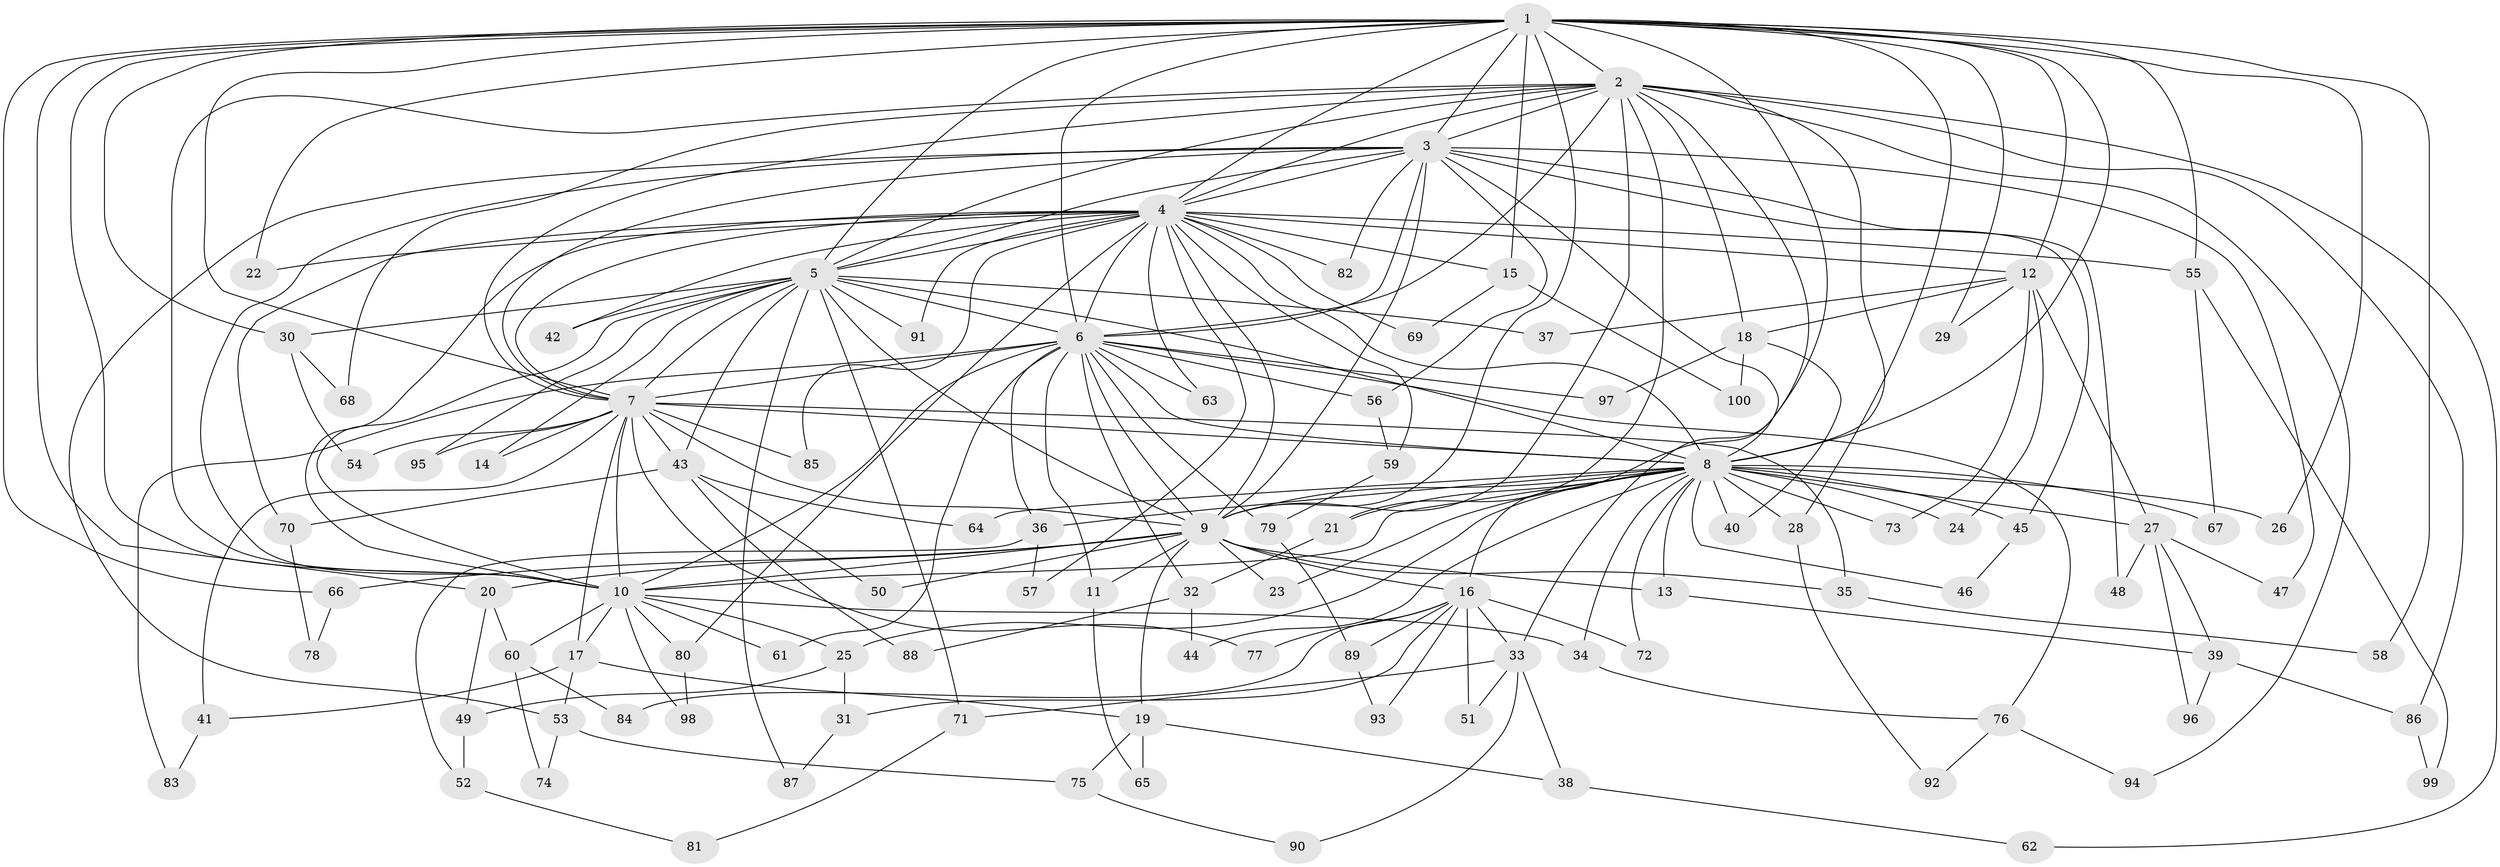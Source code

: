 // Generated by graph-tools (version 1.1) at 2025/38/02/21/25 10:38:52]
// undirected, 100 vertices, 225 edges
graph export_dot {
graph [start="1"]
  node [color=gray90,style=filled];
  1;
  2;
  3;
  4;
  5;
  6;
  7;
  8;
  9;
  10;
  11;
  12;
  13;
  14;
  15;
  16;
  17;
  18;
  19;
  20;
  21;
  22;
  23;
  24;
  25;
  26;
  27;
  28;
  29;
  30;
  31;
  32;
  33;
  34;
  35;
  36;
  37;
  38;
  39;
  40;
  41;
  42;
  43;
  44;
  45;
  46;
  47;
  48;
  49;
  50;
  51;
  52;
  53;
  54;
  55;
  56;
  57;
  58;
  59;
  60;
  61;
  62;
  63;
  64;
  65;
  66;
  67;
  68;
  69;
  70;
  71;
  72;
  73;
  74;
  75;
  76;
  77;
  78;
  79;
  80;
  81;
  82;
  83;
  84;
  85;
  86;
  87;
  88;
  89;
  90;
  91;
  92;
  93;
  94;
  95;
  96;
  97;
  98;
  99;
  100;
  1 -- 2;
  1 -- 3;
  1 -- 4;
  1 -- 5;
  1 -- 6;
  1 -- 7;
  1 -- 8;
  1 -- 9;
  1 -- 10;
  1 -- 12;
  1 -- 15;
  1 -- 16;
  1 -- 20;
  1 -- 22;
  1 -- 26;
  1 -- 28;
  1 -- 29;
  1 -- 30;
  1 -- 55;
  1 -- 58;
  1 -- 66;
  2 -- 3;
  2 -- 4;
  2 -- 5;
  2 -- 6;
  2 -- 7;
  2 -- 8;
  2 -- 9;
  2 -- 10;
  2 -- 18;
  2 -- 21;
  2 -- 33;
  2 -- 62;
  2 -- 68;
  2 -- 86;
  2 -- 94;
  3 -- 4;
  3 -- 5;
  3 -- 6;
  3 -- 7;
  3 -- 8;
  3 -- 9;
  3 -- 10;
  3 -- 45;
  3 -- 47;
  3 -- 48;
  3 -- 53;
  3 -- 56;
  3 -- 82;
  4 -- 5;
  4 -- 6;
  4 -- 7;
  4 -- 8;
  4 -- 9;
  4 -- 10;
  4 -- 12;
  4 -- 15;
  4 -- 22;
  4 -- 42;
  4 -- 55;
  4 -- 57;
  4 -- 59;
  4 -- 63;
  4 -- 69;
  4 -- 70;
  4 -- 80;
  4 -- 82;
  4 -- 85;
  4 -- 91;
  5 -- 6;
  5 -- 7;
  5 -- 8;
  5 -- 9;
  5 -- 10;
  5 -- 14;
  5 -- 30;
  5 -- 37;
  5 -- 42;
  5 -- 43;
  5 -- 71;
  5 -- 87;
  5 -- 91;
  5 -- 95;
  6 -- 7;
  6 -- 8;
  6 -- 9;
  6 -- 10;
  6 -- 11;
  6 -- 32;
  6 -- 36;
  6 -- 56;
  6 -- 61;
  6 -- 63;
  6 -- 76;
  6 -- 79;
  6 -- 83;
  6 -- 97;
  7 -- 8;
  7 -- 9;
  7 -- 10;
  7 -- 14;
  7 -- 17;
  7 -- 35;
  7 -- 41;
  7 -- 43;
  7 -- 54;
  7 -- 77;
  7 -- 85;
  7 -- 95;
  8 -- 9;
  8 -- 10;
  8 -- 13;
  8 -- 21;
  8 -- 23;
  8 -- 24;
  8 -- 25;
  8 -- 26;
  8 -- 27;
  8 -- 28;
  8 -- 34;
  8 -- 36;
  8 -- 40;
  8 -- 44;
  8 -- 45;
  8 -- 46;
  8 -- 64;
  8 -- 67;
  8 -- 72;
  8 -- 73;
  9 -- 10;
  9 -- 11;
  9 -- 13;
  9 -- 16;
  9 -- 19;
  9 -- 20;
  9 -- 23;
  9 -- 35;
  9 -- 50;
  9 -- 66;
  10 -- 17;
  10 -- 25;
  10 -- 34;
  10 -- 60;
  10 -- 61;
  10 -- 80;
  10 -- 98;
  11 -- 65;
  12 -- 18;
  12 -- 24;
  12 -- 27;
  12 -- 29;
  12 -- 37;
  12 -- 73;
  13 -- 39;
  15 -- 69;
  15 -- 100;
  16 -- 31;
  16 -- 33;
  16 -- 51;
  16 -- 72;
  16 -- 77;
  16 -- 84;
  16 -- 89;
  16 -- 93;
  17 -- 19;
  17 -- 41;
  17 -- 53;
  18 -- 40;
  18 -- 97;
  18 -- 100;
  19 -- 38;
  19 -- 65;
  19 -- 75;
  20 -- 49;
  20 -- 60;
  21 -- 32;
  25 -- 31;
  25 -- 49;
  27 -- 39;
  27 -- 47;
  27 -- 48;
  27 -- 96;
  28 -- 92;
  30 -- 54;
  30 -- 68;
  31 -- 87;
  32 -- 44;
  32 -- 88;
  33 -- 38;
  33 -- 51;
  33 -- 71;
  33 -- 90;
  34 -- 76;
  35 -- 58;
  36 -- 52;
  36 -- 57;
  38 -- 62;
  39 -- 86;
  39 -- 96;
  41 -- 83;
  43 -- 50;
  43 -- 64;
  43 -- 70;
  43 -- 88;
  45 -- 46;
  49 -- 52;
  52 -- 81;
  53 -- 74;
  53 -- 75;
  55 -- 67;
  55 -- 99;
  56 -- 59;
  59 -- 79;
  60 -- 74;
  60 -- 84;
  66 -- 78;
  70 -- 78;
  71 -- 81;
  75 -- 90;
  76 -- 92;
  76 -- 94;
  79 -- 89;
  80 -- 98;
  86 -- 99;
  89 -- 93;
}
